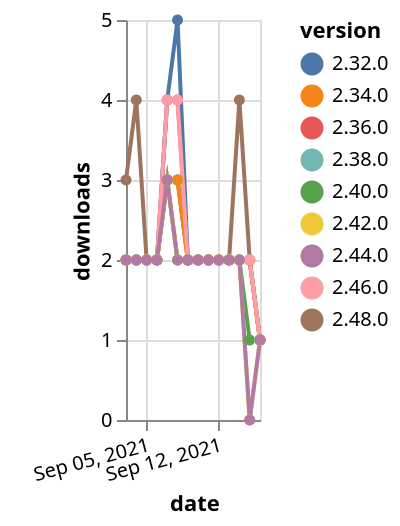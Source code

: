 {"$schema": "https://vega.github.io/schema/vega-lite/v5.json", "description": "A simple bar chart with embedded data.", "data": {"values": [{"date": "2021-09-03", "total": 2684, "delta": 2, "version": "2.36.0"}, {"date": "2021-09-04", "total": 2686, "delta": 2, "version": "2.36.0"}, {"date": "2021-09-05", "total": 2688, "delta": 2, "version": "2.36.0"}, {"date": "2021-09-06", "total": 2690, "delta": 2, "version": "2.36.0"}, {"date": "2021-09-07", "total": 2694, "delta": 4, "version": "2.36.0"}, {"date": "2021-09-08", "total": 2698, "delta": 4, "version": "2.36.0"}, {"date": "2021-09-09", "total": 2700, "delta": 2, "version": "2.36.0"}, {"date": "2021-09-10", "total": 2702, "delta": 2, "version": "2.36.0"}, {"date": "2021-09-11", "total": 2704, "delta": 2, "version": "2.36.0"}, {"date": "2021-09-12", "total": 2706, "delta": 2, "version": "2.36.0"}, {"date": "2021-09-13", "total": 2708, "delta": 2, "version": "2.36.0"}, {"date": "2021-09-14", "total": 2710, "delta": 2, "version": "2.36.0"}, {"date": "2021-09-15", "total": 2712, "delta": 2, "version": "2.36.0"}, {"date": "2021-09-16", "total": 2713, "delta": 1, "version": "2.36.0"}, {"date": "2021-09-03", "total": 245, "delta": 3, "version": "2.48.0"}, {"date": "2021-09-04", "total": 249, "delta": 4, "version": "2.48.0"}, {"date": "2021-09-05", "total": 251, "delta": 2, "version": "2.48.0"}, {"date": "2021-09-06", "total": 253, "delta": 2, "version": "2.48.0"}, {"date": "2021-09-07", "total": 256, "delta": 3, "version": "2.48.0"}, {"date": "2021-09-08", "total": 259, "delta": 3, "version": "2.48.0"}, {"date": "2021-09-09", "total": 261, "delta": 2, "version": "2.48.0"}, {"date": "2021-09-10", "total": 263, "delta": 2, "version": "2.48.0"}, {"date": "2021-09-11", "total": 265, "delta": 2, "version": "2.48.0"}, {"date": "2021-09-12", "total": 267, "delta": 2, "version": "2.48.0"}, {"date": "2021-09-13", "total": 269, "delta": 2, "version": "2.48.0"}, {"date": "2021-09-14", "total": 273, "delta": 4, "version": "2.48.0"}, {"date": "2021-09-15", "total": 275, "delta": 2, "version": "2.48.0"}, {"date": "2021-09-16", "total": 276, "delta": 1, "version": "2.48.0"}, {"date": "2021-09-03", "total": 3386, "delta": 2, "version": "2.32.0"}, {"date": "2021-09-04", "total": 3388, "delta": 2, "version": "2.32.0"}, {"date": "2021-09-05", "total": 3390, "delta": 2, "version": "2.32.0"}, {"date": "2021-09-06", "total": 3392, "delta": 2, "version": "2.32.0"}, {"date": "2021-09-07", "total": 3396, "delta": 4, "version": "2.32.0"}, {"date": "2021-09-08", "total": 3401, "delta": 5, "version": "2.32.0"}, {"date": "2021-09-09", "total": 3403, "delta": 2, "version": "2.32.0"}, {"date": "2021-09-10", "total": 3405, "delta": 2, "version": "2.32.0"}, {"date": "2021-09-11", "total": 3407, "delta": 2, "version": "2.32.0"}, {"date": "2021-09-12", "total": 3409, "delta": 2, "version": "2.32.0"}, {"date": "2021-09-13", "total": 3411, "delta": 2, "version": "2.32.0"}, {"date": "2021-09-14", "total": 3413, "delta": 2, "version": "2.32.0"}, {"date": "2021-09-15", "total": 3415, "delta": 2, "version": "2.32.0"}, {"date": "2021-09-16", "total": 3416, "delta": 1, "version": "2.32.0"}, {"date": "2021-09-03", "total": 2091, "delta": 2, "version": "2.38.0"}, {"date": "2021-09-04", "total": 2093, "delta": 2, "version": "2.38.0"}, {"date": "2021-09-05", "total": 2095, "delta": 2, "version": "2.38.0"}, {"date": "2021-09-06", "total": 2097, "delta": 2, "version": "2.38.0"}, {"date": "2021-09-07", "total": 2100, "delta": 3, "version": "2.38.0"}, {"date": "2021-09-08", "total": 2103, "delta": 3, "version": "2.38.0"}, {"date": "2021-09-09", "total": 2105, "delta": 2, "version": "2.38.0"}, {"date": "2021-09-10", "total": 2107, "delta": 2, "version": "2.38.0"}, {"date": "2021-09-11", "total": 2109, "delta": 2, "version": "2.38.0"}, {"date": "2021-09-12", "total": 2111, "delta": 2, "version": "2.38.0"}, {"date": "2021-09-13", "total": 2113, "delta": 2, "version": "2.38.0"}, {"date": "2021-09-14", "total": 2115, "delta": 2, "version": "2.38.0"}, {"date": "2021-09-15", "total": 2117, "delta": 2, "version": "2.38.0"}, {"date": "2021-09-16", "total": 2118, "delta": 1, "version": "2.38.0"}, {"date": "2021-09-03", "total": 2748, "delta": 2, "version": "2.34.0"}, {"date": "2021-09-04", "total": 2750, "delta": 2, "version": "2.34.0"}, {"date": "2021-09-05", "total": 2752, "delta": 2, "version": "2.34.0"}, {"date": "2021-09-06", "total": 2754, "delta": 2, "version": "2.34.0"}, {"date": "2021-09-07", "total": 2757, "delta": 3, "version": "2.34.0"}, {"date": "2021-09-08", "total": 2760, "delta": 3, "version": "2.34.0"}, {"date": "2021-09-09", "total": 2762, "delta": 2, "version": "2.34.0"}, {"date": "2021-09-10", "total": 2764, "delta": 2, "version": "2.34.0"}, {"date": "2021-09-11", "total": 2766, "delta": 2, "version": "2.34.0"}, {"date": "2021-09-12", "total": 2768, "delta": 2, "version": "2.34.0"}, {"date": "2021-09-13", "total": 2770, "delta": 2, "version": "2.34.0"}, {"date": "2021-09-14", "total": 2772, "delta": 2, "version": "2.34.0"}, {"date": "2021-09-15", "total": 2774, "delta": 2, "version": "2.34.0"}, {"date": "2021-09-16", "total": 2775, "delta": 1, "version": "2.34.0"}, {"date": "2021-09-03", "total": 1672, "delta": 2, "version": "2.40.0"}, {"date": "2021-09-04", "total": 1674, "delta": 2, "version": "2.40.0"}, {"date": "2021-09-05", "total": 1676, "delta": 2, "version": "2.40.0"}, {"date": "2021-09-06", "total": 1678, "delta": 2, "version": "2.40.0"}, {"date": "2021-09-07", "total": 1681, "delta": 3, "version": "2.40.0"}, {"date": "2021-09-08", "total": 1683, "delta": 2, "version": "2.40.0"}, {"date": "2021-09-09", "total": 1685, "delta": 2, "version": "2.40.0"}, {"date": "2021-09-10", "total": 1687, "delta": 2, "version": "2.40.0"}, {"date": "2021-09-11", "total": 1689, "delta": 2, "version": "2.40.0"}, {"date": "2021-09-12", "total": 1691, "delta": 2, "version": "2.40.0"}, {"date": "2021-09-13", "total": 1693, "delta": 2, "version": "2.40.0"}, {"date": "2021-09-14", "total": 1695, "delta": 2, "version": "2.40.0"}, {"date": "2021-09-15", "total": 1696, "delta": 1, "version": "2.40.0"}, {"date": "2021-09-16", "total": 1697, "delta": 1, "version": "2.40.0"}, {"date": "2021-09-03", "total": 744, "delta": 2, "version": "2.46.0"}, {"date": "2021-09-04", "total": 746, "delta": 2, "version": "2.46.0"}, {"date": "2021-09-05", "total": 748, "delta": 2, "version": "2.46.0"}, {"date": "2021-09-06", "total": 750, "delta": 2, "version": "2.46.0"}, {"date": "2021-09-07", "total": 754, "delta": 4, "version": "2.46.0"}, {"date": "2021-09-08", "total": 758, "delta": 4, "version": "2.46.0"}, {"date": "2021-09-09", "total": 760, "delta": 2, "version": "2.46.0"}, {"date": "2021-09-10", "total": 762, "delta": 2, "version": "2.46.0"}, {"date": "2021-09-11", "total": 764, "delta": 2, "version": "2.46.0"}, {"date": "2021-09-12", "total": 766, "delta": 2, "version": "2.46.0"}, {"date": "2021-09-13", "total": 768, "delta": 2, "version": "2.46.0"}, {"date": "2021-09-14", "total": 770, "delta": 2, "version": "2.46.0"}, {"date": "2021-09-15", "total": 772, "delta": 2, "version": "2.46.0"}, {"date": "2021-09-16", "total": 773, "delta": 1, "version": "2.46.0"}, {"date": "2021-09-03", "total": 1490, "delta": 2, "version": "2.42.0"}, {"date": "2021-09-04", "total": 1492, "delta": 2, "version": "2.42.0"}, {"date": "2021-09-05", "total": 1494, "delta": 2, "version": "2.42.0"}, {"date": "2021-09-06", "total": 1496, "delta": 2, "version": "2.42.0"}, {"date": "2021-09-07", "total": 1499, "delta": 3, "version": "2.42.0"}, {"date": "2021-09-08", "total": 1501, "delta": 2, "version": "2.42.0"}, {"date": "2021-09-09", "total": 1503, "delta": 2, "version": "2.42.0"}, {"date": "2021-09-10", "total": 1505, "delta": 2, "version": "2.42.0"}, {"date": "2021-09-11", "total": 1507, "delta": 2, "version": "2.42.0"}, {"date": "2021-09-12", "total": 1509, "delta": 2, "version": "2.42.0"}, {"date": "2021-09-13", "total": 1511, "delta": 2, "version": "2.42.0"}, {"date": "2021-09-14", "total": 1513, "delta": 2, "version": "2.42.0"}, {"date": "2021-09-15", "total": 1513, "delta": 0, "version": "2.42.0"}, {"date": "2021-09-16", "total": 1514, "delta": 1, "version": "2.42.0"}, {"date": "2021-09-03", "total": 1029, "delta": 2, "version": "2.44.0"}, {"date": "2021-09-04", "total": 1031, "delta": 2, "version": "2.44.0"}, {"date": "2021-09-05", "total": 1033, "delta": 2, "version": "2.44.0"}, {"date": "2021-09-06", "total": 1035, "delta": 2, "version": "2.44.0"}, {"date": "2021-09-07", "total": 1038, "delta": 3, "version": "2.44.0"}, {"date": "2021-09-08", "total": 1040, "delta": 2, "version": "2.44.0"}, {"date": "2021-09-09", "total": 1042, "delta": 2, "version": "2.44.0"}, {"date": "2021-09-10", "total": 1044, "delta": 2, "version": "2.44.0"}, {"date": "2021-09-11", "total": 1046, "delta": 2, "version": "2.44.0"}, {"date": "2021-09-12", "total": 1048, "delta": 2, "version": "2.44.0"}, {"date": "2021-09-13", "total": 1050, "delta": 2, "version": "2.44.0"}, {"date": "2021-09-14", "total": 1052, "delta": 2, "version": "2.44.0"}, {"date": "2021-09-15", "total": 1052, "delta": 0, "version": "2.44.0"}, {"date": "2021-09-16", "total": 1053, "delta": 1, "version": "2.44.0"}]}, "width": "container", "mark": {"type": "line", "point": {"filled": true}}, "encoding": {"x": {"field": "date", "type": "temporal", "timeUnit": "yearmonthdate", "title": "date", "axis": {"labelAngle": -15}}, "y": {"field": "delta", "type": "quantitative", "title": "downloads"}, "color": {"field": "version", "type": "nominal"}, "tooltip": {"field": "delta"}}}